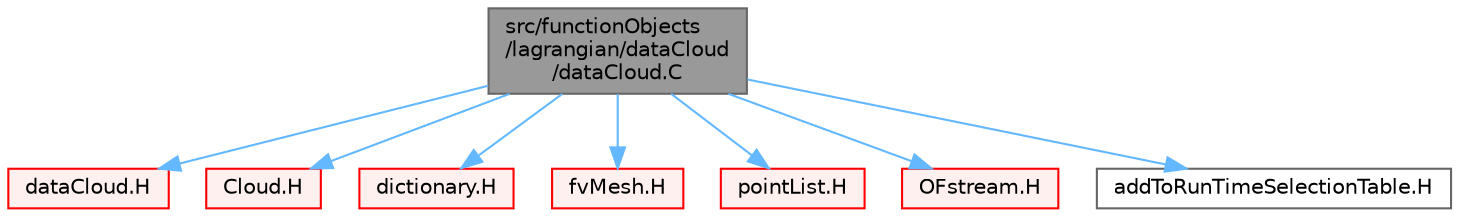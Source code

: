 digraph "src/functionObjects/lagrangian/dataCloud/dataCloud.C"
{
 // LATEX_PDF_SIZE
  bgcolor="transparent";
  edge [fontname=Helvetica,fontsize=10,labelfontname=Helvetica,labelfontsize=10];
  node [fontname=Helvetica,fontsize=10,shape=box,height=0.2,width=0.4];
  Node1 [id="Node000001",label="src/functionObjects\l/lagrangian/dataCloud\l/dataCloud.C",height=0.2,width=0.4,color="gray40", fillcolor="grey60", style="filled", fontcolor="black",tooltip=" "];
  Node1 -> Node2 [id="edge1_Node000001_Node000002",color="steelblue1",style="solid",tooltip=" "];
  Node2 [id="Node000002",label="dataCloud.H",height=0.2,width=0.4,color="red", fillcolor="#FFF0F0", style="filled",URL="$dataCloud_8H.html",tooltip=" "];
  Node1 -> Node256 [id="edge2_Node000001_Node000256",color="steelblue1",style="solid",tooltip=" "];
  Node256 [id="Node000256",label="Cloud.H",height=0.2,width=0.4,color="red", fillcolor="#FFF0F0", style="filled",URL="$Cloud_8H.html",tooltip=" "];
  Node1 -> Node165 [id="edge3_Node000001_Node000165",color="steelblue1",style="solid",tooltip=" "];
  Node165 [id="Node000165",label="dictionary.H",height=0.2,width=0.4,color="red", fillcolor="#FFF0F0", style="filled",URL="$dictionary_8H.html",tooltip=" "];
  Node1 -> Node345 [id="edge4_Node000001_Node000345",color="steelblue1",style="solid",tooltip=" "];
  Node345 [id="Node000345",label="fvMesh.H",height=0.2,width=0.4,color="red", fillcolor="#FFF0F0", style="filled",URL="$fvMesh_8H.html",tooltip=" "];
  Node1 -> Node377 [id="edge5_Node000001_Node000377",color="steelblue1",style="solid",tooltip=" "];
  Node377 [id="Node000377",label="pointList.H",height=0.2,width=0.4,color="red", fillcolor="#FFF0F0", style="filled",URL="$pointList_8H.html",tooltip=" "];
  Node1 -> Node378 [id="edge6_Node000001_Node000378",color="steelblue1",style="solid",tooltip=" "];
  Node378 [id="Node000378",label="OFstream.H",height=0.2,width=0.4,color="red", fillcolor="#FFF0F0", style="filled",URL="$OFstream_8H.html",tooltip=" "];
  Node1 -> Node381 [id="edge7_Node000001_Node000381",color="steelblue1",style="solid",tooltip=" "];
  Node381 [id="Node000381",label="addToRunTimeSelectionTable.H",height=0.2,width=0.4,color="grey40", fillcolor="white", style="filled",URL="$addToRunTimeSelectionTable_8H.html",tooltip="Macros for easy insertion into run-time selection tables."];
}
